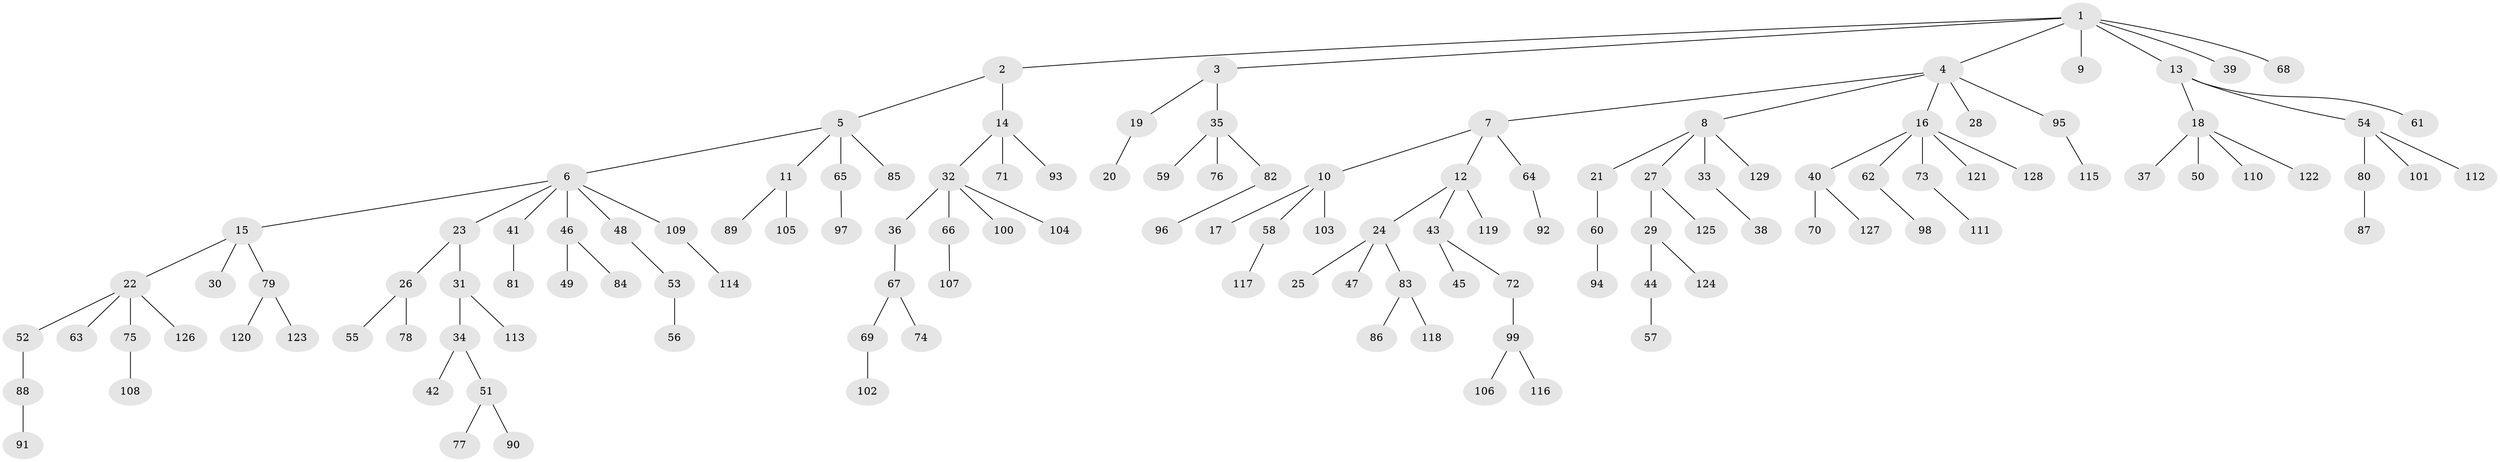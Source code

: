 // Generated by graph-tools (version 1.1) at 2025/36/03/09/25 02:36:49]
// undirected, 129 vertices, 128 edges
graph export_dot {
graph [start="1"]
  node [color=gray90,style=filled];
  1;
  2;
  3;
  4;
  5;
  6;
  7;
  8;
  9;
  10;
  11;
  12;
  13;
  14;
  15;
  16;
  17;
  18;
  19;
  20;
  21;
  22;
  23;
  24;
  25;
  26;
  27;
  28;
  29;
  30;
  31;
  32;
  33;
  34;
  35;
  36;
  37;
  38;
  39;
  40;
  41;
  42;
  43;
  44;
  45;
  46;
  47;
  48;
  49;
  50;
  51;
  52;
  53;
  54;
  55;
  56;
  57;
  58;
  59;
  60;
  61;
  62;
  63;
  64;
  65;
  66;
  67;
  68;
  69;
  70;
  71;
  72;
  73;
  74;
  75;
  76;
  77;
  78;
  79;
  80;
  81;
  82;
  83;
  84;
  85;
  86;
  87;
  88;
  89;
  90;
  91;
  92;
  93;
  94;
  95;
  96;
  97;
  98;
  99;
  100;
  101;
  102;
  103;
  104;
  105;
  106;
  107;
  108;
  109;
  110;
  111;
  112;
  113;
  114;
  115;
  116;
  117;
  118;
  119;
  120;
  121;
  122;
  123;
  124;
  125;
  126;
  127;
  128;
  129;
  1 -- 2;
  1 -- 3;
  1 -- 4;
  1 -- 9;
  1 -- 13;
  1 -- 39;
  1 -- 68;
  2 -- 5;
  2 -- 14;
  3 -- 19;
  3 -- 35;
  4 -- 7;
  4 -- 8;
  4 -- 16;
  4 -- 28;
  4 -- 95;
  5 -- 6;
  5 -- 11;
  5 -- 65;
  5 -- 85;
  6 -- 15;
  6 -- 23;
  6 -- 41;
  6 -- 46;
  6 -- 48;
  6 -- 109;
  7 -- 10;
  7 -- 12;
  7 -- 64;
  8 -- 21;
  8 -- 27;
  8 -- 33;
  8 -- 129;
  10 -- 17;
  10 -- 58;
  10 -- 103;
  11 -- 89;
  11 -- 105;
  12 -- 24;
  12 -- 43;
  12 -- 119;
  13 -- 18;
  13 -- 54;
  13 -- 61;
  14 -- 32;
  14 -- 71;
  14 -- 93;
  15 -- 22;
  15 -- 30;
  15 -- 79;
  16 -- 40;
  16 -- 62;
  16 -- 73;
  16 -- 121;
  16 -- 128;
  18 -- 37;
  18 -- 50;
  18 -- 110;
  18 -- 122;
  19 -- 20;
  21 -- 60;
  22 -- 52;
  22 -- 63;
  22 -- 75;
  22 -- 126;
  23 -- 26;
  23 -- 31;
  24 -- 25;
  24 -- 47;
  24 -- 83;
  26 -- 55;
  26 -- 78;
  27 -- 29;
  27 -- 125;
  29 -- 44;
  29 -- 124;
  31 -- 34;
  31 -- 113;
  32 -- 36;
  32 -- 66;
  32 -- 100;
  32 -- 104;
  33 -- 38;
  34 -- 42;
  34 -- 51;
  35 -- 59;
  35 -- 76;
  35 -- 82;
  36 -- 67;
  40 -- 70;
  40 -- 127;
  41 -- 81;
  43 -- 45;
  43 -- 72;
  44 -- 57;
  46 -- 49;
  46 -- 84;
  48 -- 53;
  51 -- 77;
  51 -- 90;
  52 -- 88;
  53 -- 56;
  54 -- 80;
  54 -- 101;
  54 -- 112;
  58 -- 117;
  60 -- 94;
  62 -- 98;
  64 -- 92;
  65 -- 97;
  66 -- 107;
  67 -- 69;
  67 -- 74;
  69 -- 102;
  72 -- 99;
  73 -- 111;
  75 -- 108;
  79 -- 120;
  79 -- 123;
  80 -- 87;
  82 -- 96;
  83 -- 86;
  83 -- 118;
  88 -- 91;
  95 -- 115;
  99 -- 106;
  99 -- 116;
  109 -- 114;
}
